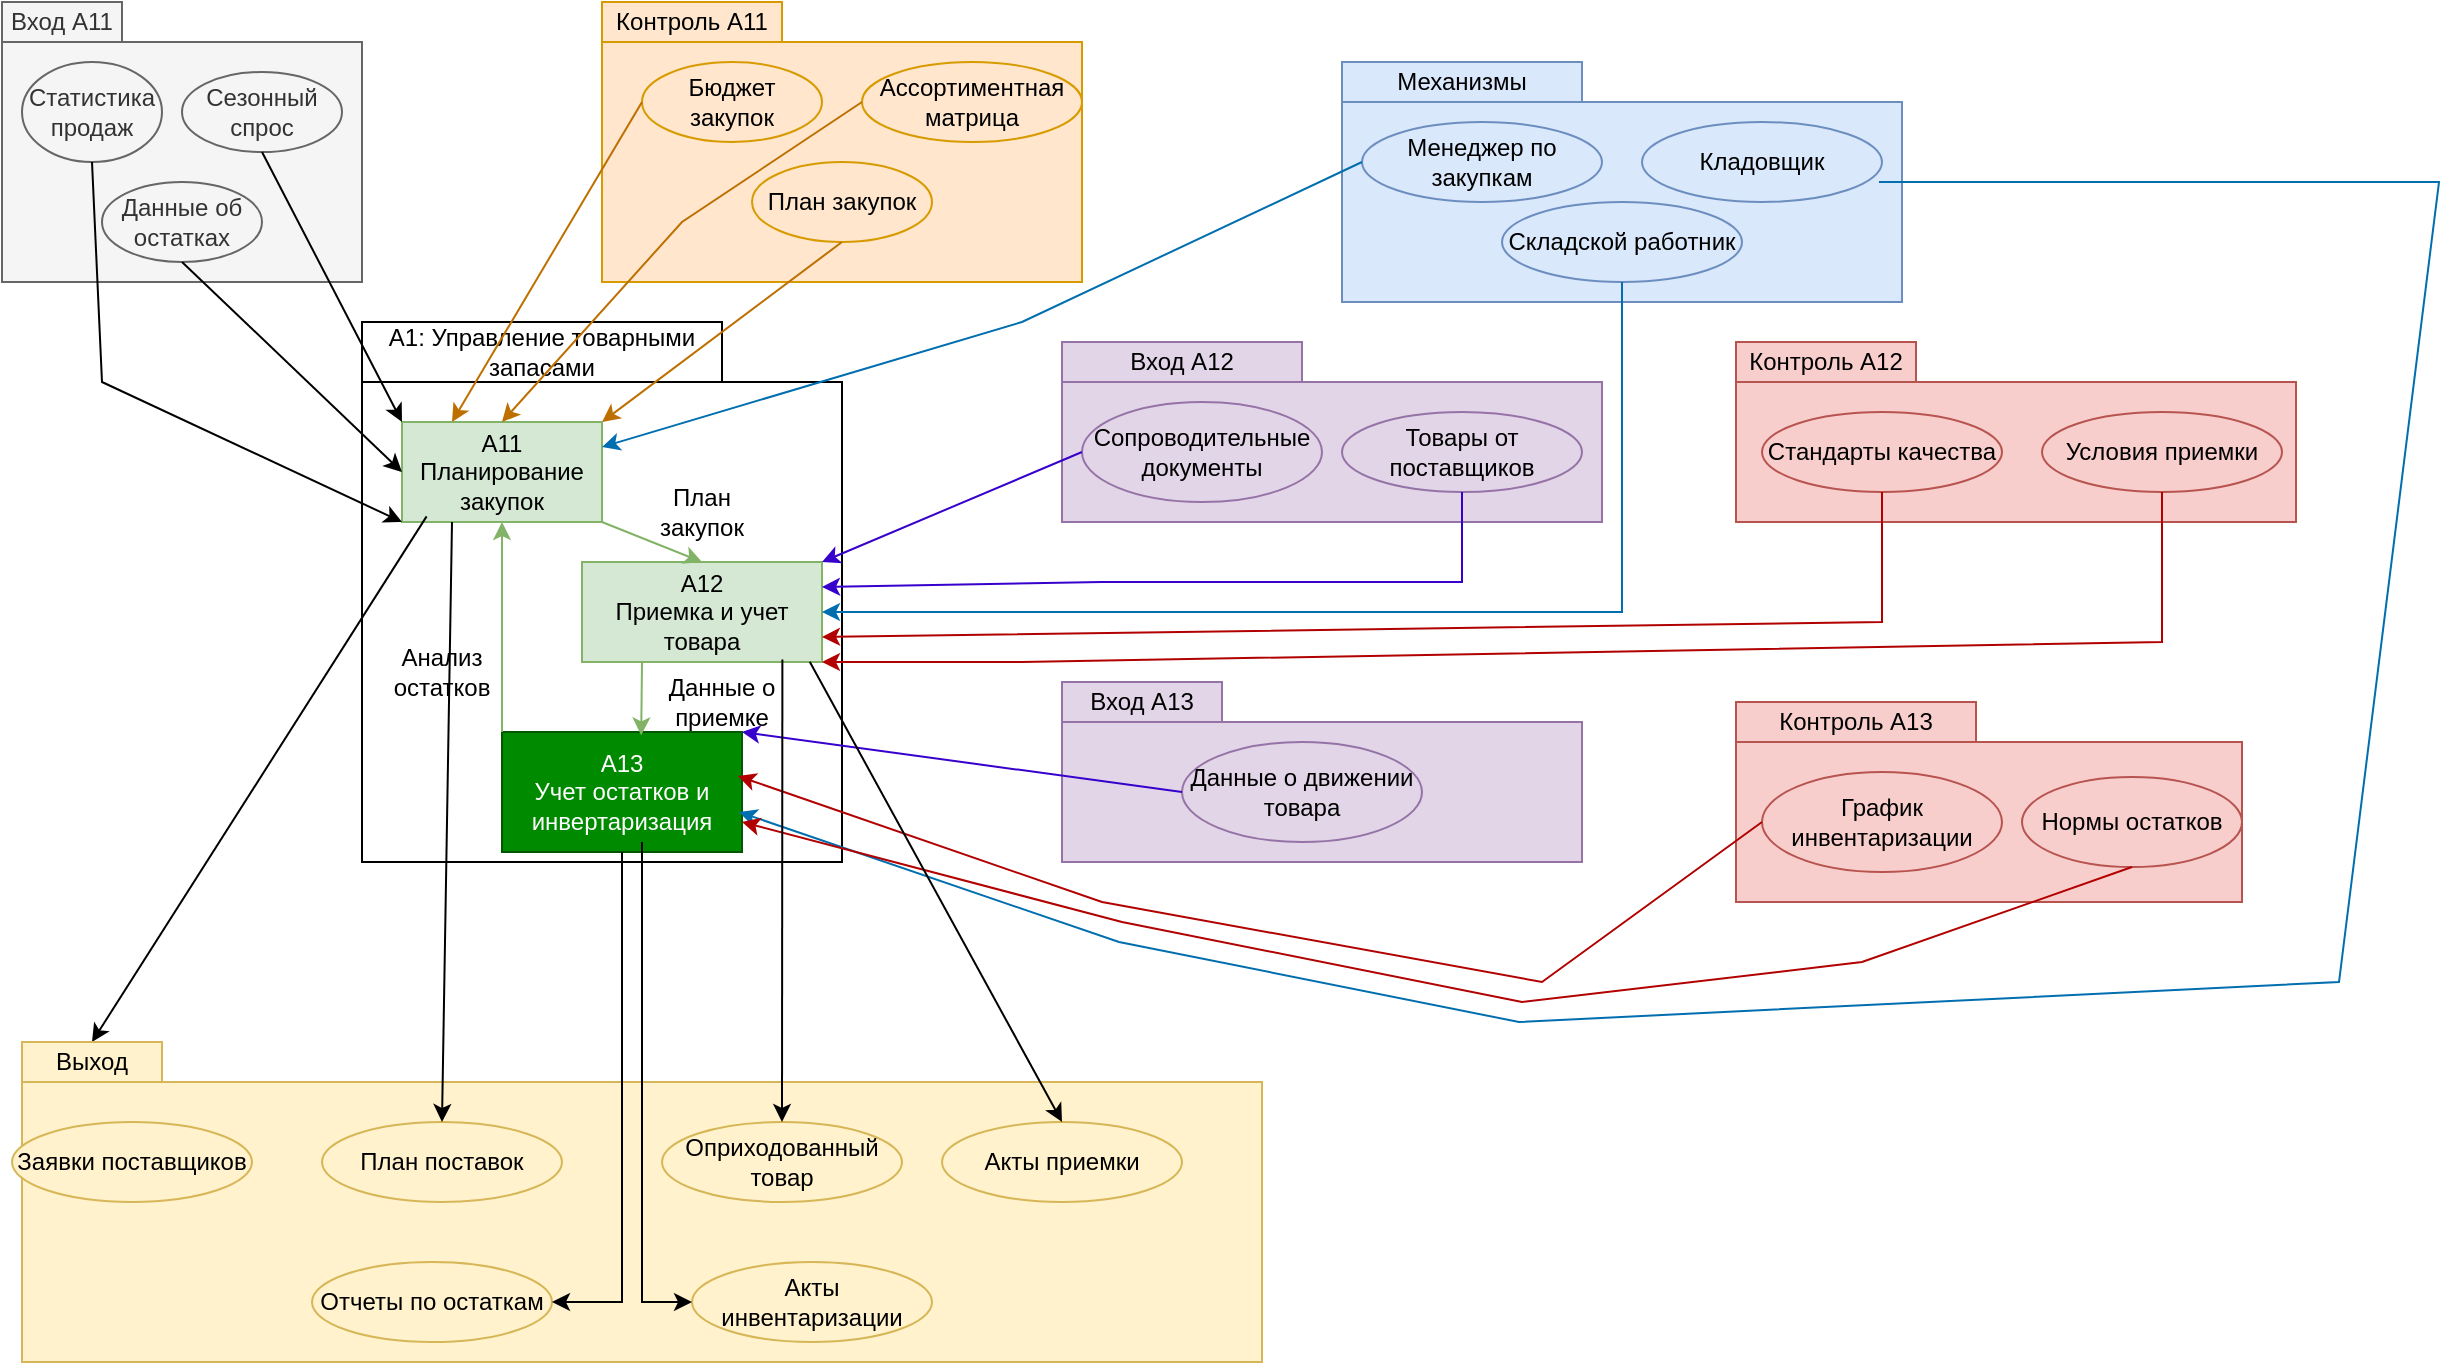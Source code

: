 <mxfile version="28.2.7">
  <diagram name="Страница — 1" id="_6Lqh0dxbF2gqRYCSrHK">
    <mxGraphModel dx="2492" dy="777" grid="1" gridSize="10" guides="1" tooltips="1" connect="1" arrows="1" fold="1" page="1" pageScale="1" pageWidth="827" pageHeight="1169" math="0" shadow="0">
      <root>
        <mxCell id="0" />
        <mxCell id="1" parent="0" />
        <mxCell id="d3LHIQOPCbbFNZvqJ1-8-1" value="" style="rounded=0;whiteSpace=wrap;html=1;fillColor=#f5f5f5;fontColor=#333333;strokeColor=#666666;" parent="1" vertex="1">
          <mxGeometry x="-320" y="110" width="180" height="120" as="geometry" />
        </mxCell>
        <mxCell id="d3LHIQOPCbbFNZvqJ1-8-2" value="Вход А11" style="rounded=0;whiteSpace=wrap;html=1;fillColor=#f5f5f5;fontColor=#333333;strokeColor=#666666;" parent="1" vertex="1">
          <mxGeometry x="-320" y="90" width="60" height="20" as="geometry" />
        </mxCell>
        <mxCell id="d3LHIQOPCbbFNZvqJ1-8-4" value="Статистика продаж" style="ellipse;whiteSpace=wrap;html=1;fillColor=#f5f5f5;fontColor=#333333;strokeColor=#666666;" parent="1" vertex="1">
          <mxGeometry x="-310" y="120" width="70" height="50" as="geometry" />
        </mxCell>
        <mxCell id="d3LHIQOPCbbFNZvqJ1-8-5" value="Сезонный спрос" style="ellipse;whiteSpace=wrap;html=1;fillColor=#f5f5f5;fontColor=#333333;strokeColor=#666666;" parent="1" vertex="1">
          <mxGeometry x="-230" y="125" width="80" height="40" as="geometry" />
        </mxCell>
        <mxCell id="d3LHIQOPCbbFNZvqJ1-8-6" value="Данные об остатках" style="ellipse;whiteSpace=wrap;html=1;fillColor=#f5f5f5;fontColor=#333333;strokeColor=#666666;" parent="1" vertex="1">
          <mxGeometry x="-270" y="180" width="80" height="40" as="geometry" />
        </mxCell>
        <mxCell id="d3LHIQOPCbbFNZvqJ1-8-7" value="" style="rounded=0;whiteSpace=wrap;html=1;fillColor=#ffe6cc;strokeColor=#d79b00;" parent="1" vertex="1">
          <mxGeometry x="-20" y="110" width="240" height="120" as="geometry" />
        </mxCell>
        <mxCell id="d3LHIQOPCbbFNZvqJ1-8-8" value="Контроль А11" style="rounded=0;whiteSpace=wrap;html=1;fillColor=#ffe6cc;strokeColor=#d79b00;" parent="1" vertex="1">
          <mxGeometry x="-20" y="90" width="90" height="20" as="geometry" />
        </mxCell>
        <mxCell id="d3LHIQOPCbbFNZvqJ1-8-9" value="Бюджет закупок" style="ellipse;whiteSpace=wrap;html=1;fillColor=#ffe6cc;strokeColor=#d79b00;" parent="1" vertex="1">
          <mxGeometry y="120" width="90" height="40" as="geometry" />
        </mxCell>
        <mxCell id="d3LHIQOPCbbFNZvqJ1-8-10" value="Ассортиментная матрица" style="ellipse;whiteSpace=wrap;html=1;fillColor=#ffe6cc;strokeColor=#d79b00;" parent="1" vertex="1">
          <mxGeometry x="110" y="120" width="110" height="40" as="geometry" />
        </mxCell>
        <mxCell id="d3LHIQOPCbbFNZvqJ1-8-11" value="План закупок" style="ellipse;whiteSpace=wrap;html=1;fillColor=#ffe6cc;strokeColor=#d79b00;" parent="1" vertex="1">
          <mxGeometry x="55" y="170" width="90" height="40" as="geometry" />
        </mxCell>
        <mxCell id="d3LHIQOPCbbFNZvqJ1-8-12" value="" style="whiteSpace=wrap;html=1;aspect=fixed;" parent="1" vertex="1">
          <mxGeometry x="-140" y="280" width="240" height="240" as="geometry" />
        </mxCell>
        <mxCell id="d3LHIQOPCbbFNZvqJ1-8-13" value="А1: Управление товарными запасами" style="rounded=0;whiteSpace=wrap;html=1;" parent="1" vertex="1">
          <mxGeometry x="-140" y="250" width="180" height="30" as="geometry" />
        </mxCell>
        <mxCell id="d3LHIQOPCbbFNZvqJ1-8-15" value="А11&lt;div&gt;Планирование закупок&lt;/div&gt;" style="rounded=0;whiteSpace=wrap;html=1;fillColor=#d5e8d4;strokeColor=#82b366;" parent="1" vertex="1">
          <mxGeometry x="-120" y="300" width="100" height="50" as="geometry" />
        </mxCell>
        <mxCell id="d3LHIQOPCbbFNZvqJ1-8-16" value="А12&lt;div&gt;Приемка и учет товара&lt;/div&gt;" style="rounded=0;whiteSpace=wrap;html=1;fillColor=#d5e8d4;strokeColor=#82b366;" parent="1" vertex="1">
          <mxGeometry x="-30" y="370" width="120" height="50" as="geometry" />
        </mxCell>
        <mxCell id="d3LHIQOPCbbFNZvqJ1-8-17" value="А13&lt;div&gt;Учет остатков и инвертаризация&lt;/div&gt;" style="rounded=0;whiteSpace=wrap;html=1;fillColor=#008a00;strokeColor=#005700;fontColor=#ffffff;" parent="1" vertex="1">
          <mxGeometry x="-70" y="455" width="120" height="60" as="geometry" />
        </mxCell>
        <mxCell id="d3LHIQOPCbbFNZvqJ1-8-18" value="" style="rounded=0;whiteSpace=wrap;html=1;fillColor=#e1d5e7;strokeColor=#9673a6;" parent="1" vertex="1">
          <mxGeometry x="210" y="280" width="270" height="70" as="geometry" />
        </mxCell>
        <mxCell id="d3LHIQOPCbbFNZvqJ1-8-19" value="Вход А12" style="rounded=0;whiteSpace=wrap;html=1;fillColor=#e1d5e7;strokeColor=#9673a6;" parent="1" vertex="1">
          <mxGeometry x="210" y="260" width="120" height="20" as="geometry" />
        </mxCell>
        <mxCell id="d3LHIQOPCbbFNZvqJ1-8-20" value="Сопроводительные документы" style="ellipse;whiteSpace=wrap;html=1;fillColor=#e1d5e7;strokeColor=#9673a6;" parent="1" vertex="1">
          <mxGeometry x="220" y="290" width="120" height="50" as="geometry" />
        </mxCell>
        <mxCell id="d3LHIQOPCbbFNZvqJ1-8-21" value="Товары от поставщиков" style="ellipse;whiteSpace=wrap;html=1;fillColor=#e1d5e7;strokeColor=#9673a6;" parent="1" vertex="1">
          <mxGeometry x="350" y="295" width="120" height="40" as="geometry" />
        </mxCell>
        <mxCell id="d3LHIQOPCbbFNZvqJ1-8-22" value="" style="rounded=0;whiteSpace=wrap;html=1;fillColor=#dae8fc;strokeColor=#6c8ebf;" parent="1" vertex="1">
          <mxGeometry x="350" y="140" width="280" height="100" as="geometry" />
        </mxCell>
        <mxCell id="d3LHIQOPCbbFNZvqJ1-8-23" value="Механизмы" style="rounded=0;whiteSpace=wrap;html=1;fillColor=#dae8fc;strokeColor=#6c8ebf;" parent="1" vertex="1">
          <mxGeometry x="350" y="120" width="120" height="20" as="geometry" />
        </mxCell>
        <mxCell id="d3LHIQOPCbbFNZvqJ1-8-24" value="Менеджер по закупкам" style="ellipse;whiteSpace=wrap;html=1;fillColor=#dae8fc;strokeColor=#6c8ebf;" parent="1" vertex="1">
          <mxGeometry x="360" y="150" width="120" height="40" as="geometry" />
        </mxCell>
        <mxCell id="d3LHIQOPCbbFNZvqJ1-8-25" value="Кладовщик" style="ellipse;whiteSpace=wrap;html=1;fillColor=#dae8fc;strokeColor=#6c8ebf;" parent="1" vertex="1">
          <mxGeometry x="500" y="150" width="120" height="40" as="geometry" />
        </mxCell>
        <mxCell id="d3LHIQOPCbbFNZvqJ1-8-26" value="Складской работник" style="ellipse;whiteSpace=wrap;html=1;fillColor=#dae8fc;strokeColor=#6c8ebf;" parent="1" vertex="1">
          <mxGeometry x="430" y="190" width="120" height="40" as="geometry" />
        </mxCell>
        <mxCell id="d3LHIQOPCbbFNZvqJ1-8-28" value="" style="rounded=0;whiteSpace=wrap;html=1;fillColor=#f8cecc;strokeColor=#b85450;" parent="1" vertex="1">
          <mxGeometry x="547" y="280" width="280" height="70" as="geometry" />
        </mxCell>
        <mxCell id="d3LHIQOPCbbFNZvqJ1-8-29" value="Контроль А12" style="rounded=0;whiteSpace=wrap;html=1;fillColor=#f8cecc;strokeColor=#b85450;" parent="1" vertex="1">
          <mxGeometry x="547" y="260" width="90" height="20" as="geometry" />
        </mxCell>
        <mxCell id="d3LHIQOPCbbFNZvqJ1-8-30" value="Стандарты качества" style="ellipse;whiteSpace=wrap;html=1;fillColor=#f8cecc;strokeColor=#b85450;" parent="1" vertex="1">
          <mxGeometry x="560" y="295" width="120" height="40" as="geometry" />
        </mxCell>
        <mxCell id="d3LHIQOPCbbFNZvqJ1-8-31" value="Условия приемки" style="ellipse;whiteSpace=wrap;html=1;fillColor=#f8cecc;strokeColor=#b85450;" parent="1" vertex="1">
          <mxGeometry x="700" y="295" width="120" height="40" as="geometry" />
        </mxCell>
        <mxCell id="d3LHIQOPCbbFNZvqJ1-8-32" value="" style="rounded=0;whiteSpace=wrap;html=1;fillColor=#e1d5e7;strokeColor=#9673a6;" parent="1" vertex="1">
          <mxGeometry x="210" y="450" width="260" height="70" as="geometry" />
        </mxCell>
        <mxCell id="d3LHIQOPCbbFNZvqJ1-8-33" value="Вход А13" style="rounded=0;whiteSpace=wrap;html=1;fillColor=#e1d5e7;strokeColor=#9673a6;" parent="1" vertex="1">
          <mxGeometry x="210" y="430" width="80" height="20" as="geometry" />
        </mxCell>
        <mxCell id="d3LHIQOPCbbFNZvqJ1-8-34" value="Данные о движении товара" style="ellipse;whiteSpace=wrap;html=1;fillColor=#e1d5e7;strokeColor=#9673a6;" parent="1" vertex="1">
          <mxGeometry x="270" y="460" width="120" height="50" as="geometry" />
        </mxCell>
        <mxCell id="d3LHIQOPCbbFNZvqJ1-8-35" value="" style="rounded=0;whiteSpace=wrap;html=1;fillColor=#f8cecc;strokeColor=#b85450;" parent="1" vertex="1">
          <mxGeometry x="547" y="460" width="253" height="80" as="geometry" />
        </mxCell>
        <mxCell id="d3LHIQOPCbbFNZvqJ1-8-36" value="Контроль А13" style="rounded=0;whiteSpace=wrap;html=1;fillColor=#f8cecc;strokeColor=#b85450;" parent="1" vertex="1">
          <mxGeometry x="547" y="440" width="120" height="20" as="geometry" />
        </mxCell>
        <mxCell id="d3LHIQOPCbbFNZvqJ1-8-37" value="График инвентаризации" style="ellipse;whiteSpace=wrap;html=1;fillColor=#f8cecc;strokeColor=#b85450;" parent="1" vertex="1">
          <mxGeometry x="560" y="475" width="120" height="50" as="geometry" />
        </mxCell>
        <mxCell id="d3LHIQOPCbbFNZvqJ1-8-38" value="Нормы остатков" style="ellipse;whiteSpace=wrap;html=1;fillColor=#f8cecc;strokeColor=#b85450;" parent="1" vertex="1">
          <mxGeometry x="690" y="477.5" width="110" height="45" as="geometry" />
        </mxCell>
        <mxCell id="d3LHIQOPCbbFNZvqJ1-8-39" value="" style="rounded=0;whiteSpace=wrap;html=1;fillColor=#fff2cc;strokeColor=#d6b656;" parent="1" vertex="1">
          <mxGeometry x="-310" y="630" width="620" height="140" as="geometry" />
        </mxCell>
        <mxCell id="d3LHIQOPCbbFNZvqJ1-8-41" value="Заявки поставщиков" style="ellipse;whiteSpace=wrap;html=1;fillColor=#fff2cc;strokeColor=#d6b656;" parent="1" vertex="1">
          <mxGeometry x="-315" y="650" width="120" height="40" as="geometry" />
        </mxCell>
        <mxCell id="d3LHIQOPCbbFNZvqJ1-8-42" value="План поставок" style="ellipse;whiteSpace=wrap;html=1;fillColor=#fff2cc;strokeColor=#d6b656;" parent="1" vertex="1">
          <mxGeometry x="-160" y="650" width="120" height="40" as="geometry" />
        </mxCell>
        <mxCell id="d3LHIQOPCbbFNZvqJ1-8-43" value="Оприходованный товар" style="ellipse;whiteSpace=wrap;html=1;fillColor=#fff2cc;strokeColor=#d6b656;" parent="1" vertex="1">
          <mxGeometry x="10" y="650" width="120" height="40" as="geometry" />
        </mxCell>
        <mxCell id="d3LHIQOPCbbFNZvqJ1-8-44" value="Акты приемки" style="ellipse;whiteSpace=wrap;html=1;fillColor=#fff2cc;strokeColor=#d6b656;" parent="1" vertex="1">
          <mxGeometry x="150" y="650" width="120" height="40" as="geometry" />
        </mxCell>
        <mxCell id="d3LHIQOPCbbFNZvqJ1-8-45" value="Отчеты по остаткам" style="ellipse;whiteSpace=wrap;html=1;fillColor=#fff2cc;strokeColor=#d6b656;" parent="1" vertex="1">
          <mxGeometry x="-165" y="720" width="120" height="40" as="geometry" />
        </mxCell>
        <mxCell id="d3LHIQOPCbbFNZvqJ1-8-46" value="Акты инвентаризации" style="ellipse;whiteSpace=wrap;html=1;fillColor=#fff2cc;strokeColor=#d6b656;" parent="1" vertex="1">
          <mxGeometry x="25" y="720" width="120" height="40" as="geometry" />
        </mxCell>
        <mxCell id="d3LHIQOPCbbFNZvqJ1-8-48" value="" style="endArrow=classic;html=1;rounded=0;exitX=0.5;exitY=1;exitDx=0;exitDy=0;entryX=0;entryY=1;entryDx=0;entryDy=0;strokeColor=#000000;" parent="1" source="d3LHIQOPCbbFNZvqJ1-8-4" target="d3LHIQOPCbbFNZvqJ1-8-15" edge="1">
          <mxGeometry width="50" height="50" relative="1" as="geometry">
            <mxPoint x="-390" y="300" as="sourcePoint" />
            <mxPoint x="-340" y="250" as="targetPoint" />
            <Array as="points">
              <mxPoint x="-270" y="280" />
            </Array>
          </mxGeometry>
        </mxCell>
        <mxCell id="d3LHIQOPCbbFNZvqJ1-8-49" value="" style="endArrow=classic;html=1;rounded=0;exitX=0.5;exitY=1;exitDx=0;exitDy=0;entryX=0;entryY=0;entryDx=0;entryDy=0;" parent="1" source="d3LHIQOPCbbFNZvqJ1-8-5" target="d3LHIQOPCbbFNZvqJ1-8-15" edge="1">
          <mxGeometry width="50" height="50" relative="1" as="geometry">
            <mxPoint x="-80" y="180" as="sourcePoint" />
            <mxPoint x="-30" y="130" as="targetPoint" />
          </mxGeometry>
        </mxCell>
        <mxCell id="d3LHIQOPCbbFNZvqJ1-8-50" value="" style="endArrow=classic;html=1;rounded=0;exitX=0.5;exitY=1;exitDx=0;exitDy=0;entryX=0;entryY=0.5;entryDx=0;entryDy=0;" parent="1" source="d3LHIQOPCbbFNZvqJ1-8-6" target="d3LHIQOPCbbFNZvqJ1-8-15" edge="1">
          <mxGeometry width="50" height="50" relative="1" as="geometry">
            <mxPoint x="-260" y="420" as="sourcePoint" />
            <mxPoint x="-210" y="370" as="targetPoint" />
          </mxGeometry>
        </mxCell>
        <mxCell id="d3LHIQOPCbbFNZvqJ1-8-51" value="" style="endArrow=classic;html=1;rounded=0;exitX=0;exitY=0.5;exitDx=0;exitDy=0;entryX=0.25;entryY=0;entryDx=0;entryDy=0;fillColor=#f0a30a;strokeColor=#BD7000;" parent="1" source="d3LHIQOPCbbFNZvqJ1-8-9" target="d3LHIQOPCbbFNZvqJ1-8-15" edge="1">
          <mxGeometry width="50" height="50" relative="1" as="geometry">
            <mxPoint x="-290" y="480" as="sourcePoint" />
            <mxPoint x="-240" y="430" as="targetPoint" />
          </mxGeometry>
        </mxCell>
        <mxCell id="d3LHIQOPCbbFNZvqJ1-8-52" value="" style="endArrow=classic;html=1;rounded=0;exitX=0;exitY=0.5;exitDx=0;exitDy=0;entryX=0.5;entryY=0;entryDx=0;entryDy=0;fillColor=#f0a30a;strokeColor=#BD7000;" parent="1" source="d3LHIQOPCbbFNZvqJ1-8-10" target="d3LHIQOPCbbFNZvqJ1-8-15" edge="1">
          <mxGeometry width="50" height="50" relative="1" as="geometry">
            <mxPoint x="250" y="240" as="sourcePoint" />
            <mxPoint x="300" y="190" as="targetPoint" />
            <Array as="points">
              <mxPoint x="20" y="200" />
            </Array>
          </mxGeometry>
        </mxCell>
        <mxCell id="d3LHIQOPCbbFNZvqJ1-8-53" value="" style="endArrow=classic;html=1;rounded=0;exitX=0.5;exitY=1;exitDx=0;exitDy=0;entryX=1;entryY=0;entryDx=0;entryDy=0;fillColor=#f0a30a;strokeColor=#BD7000;" parent="1" source="d3LHIQOPCbbFNZvqJ1-8-11" target="d3LHIQOPCbbFNZvqJ1-8-15" edge="1">
          <mxGeometry width="50" height="50" relative="1" as="geometry">
            <mxPoint x="130" y="340" as="sourcePoint" />
            <mxPoint x="180" y="290" as="targetPoint" />
          </mxGeometry>
        </mxCell>
        <mxCell id="d3LHIQOPCbbFNZvqJ1-8-54" value="" style="endArrow=classic;html=1;rounded=0;exitX=0;exitY=0.5;exitDx=0;exitDy=0;entryX=1;entryY=0.25;entryDx=0;entryDy=0;fillColor=#1ba1e2;strokeColor=#006EAF;" parent="1" source="d3LHIQOPCbbFNZvqJ1-8-24" target="d3LHIQOPCbbFNZvqJ1-8-15" edge="1">
          <mxGeometry width="50" height="50" relative="1" as="geometry">
            <mxPoint x="120" y="370" as="sourcePoint" />
            <mxPoint x="170" y="320" as="targetPoint" />
            <Array as="points">
              <mxPoint x="190" y="250" />
            </Array>
          </mxGeometry>
        </mxCell>
        <mxCell id="d3LHIQOPCbbFNZvqJ1-8-55" value="" style="endArrow=classic;html=1;rounded=0;exitX=1;exitY=1;exitDx=0;exitDy=0;entryX=0.5;entryY=0;entryDx=0;entryDy=0;fillColor=#d5e8d4;gradientColor=#97d077;strokeColor=#82b366;" parent="1" source="d3LHIQOPCbbFNZvqJ1-8-15" target="d3LHIQOPCbbFNZvqJ1-8-16" edge="1">
          <mxGeometry width="50" height="50" relative="1" as="geometry">
            <mxPoint x="120" y="390" as="sourcePoint" />
            <mxPoint x="170" y="340" as="targetPoint" />
          </mxGeometry>
        </mxCell>
        <mxCell id="d3LHIQOPCbbFNZvqJ1-8-56" value="План закупок" style="text;html=1;whiteSpace=wrap;strokeColor=none;fillColor=none;align=center;verticalAlign=middle;rounded=0;" parent="1" vertex="1">
          <mxGeometry y="330" width="60" height="30" as="geometry" />
        </mxCell>
        <mxCell id="d3LHIQOPCbbFNZvqJ1-8-57" value="" style="endArrow=classic;html=1;rounded=0;exitX=0.5;exitY=1;exitDx=0;exitDy=0;entryX=1;entryY=0.5;entryDx=0;entryDy=0;fillColor=#1ba1e2;strokeColor=#006EAF;" parent="1" source="d3LHIQOPCbbFNZvqJ1-8-26" target="d3LHIQOPCbbFNZvqJ1-8-16" edge="1">
          <mxGeometry width="50" height="50" relative="1" as="geometry">
            <mxPoint x="420" y="470" as="sourcePoint" />
            <mxPoint x="490" y="420" as="targetPoint" />
            <Array as="points">
              <mxPoint x="490" y="395" />
            </Array>
          </mxGeometry>
        </mxCell>
        <mxCell id="d3LHIQOPCbbFNZvqJ1-8-58" value="" style="endArrow=classic;html=1;rounded=0;exitX=1;exitY=0.5;exitDx=0;exitDy=0;entryX=1;entryY=0.75;entryDx=0;entryDy=0;fillColor=#1ba1e2;strokeColor=#006EAF;" parent="1" edge="1">
          <mxGeometry width="50" height="50" relative="1" as="geometry">
            <mxPoint x="618.5" y="180" as="sourcePoint" />
            <mxPoint x="48.5" y="495" as="targetPoint" />
            <Array as="points">
              <mxPoint x="898.5" y="180" />
              <mxPoint x="848.5" y="580" />
              <mxPoint x="438.5" y="600" />
              <mxPoint x="238.5" y="560" />
            </Array>
          </mxGeometry>
        </mxCell>
        <mxCell id="d3LHIQOPCbbFNZvqJ1-8-60" value="" style="endArrow=classic;html=1;rounded=0;exitX=0;exitY=0.5;exitDx=0;exitDy=0;entryX=1;entryY=0;entryDx=0;entryDy=0;fillColor=#6a00ff;strokeColor=#3700CC;" parent="1" source="d3LHIQOPCbbFNZvqJ1-8-20" target="d3LHIQOPCbbFNZvqJ1-8-16" edge="1">
          <mxGeometry width="50" height="50" relative="1" as="geometry">
            <mxPoint x="490" y="480" as="sourcePoint" />
            <mxPoint x="540" y="430" as="targetPoint" />
          </mxGeometry>
        </mxCell>
        <mxCell id="d3LHIQOPCbbFNZvqJ1-8-61" value="" style="endArrow=classic;html=1;rounded=0;exitX=0.5;exitY=1;exitDx=0;exitDy=0;entryX=1;entryY=0.25;entryDx=0;entryDy=0;fillColor=#6a00ff;strokeColor=#3700CC;" parent="1" source="d3LHIQOPCbbFNZvqJ1-8-21" target="d3LHIQOPCbbFNZvqJ1-8-16" edge="1">
          <mxGeometry width="50" height="50" relative="1" as="geometry">
            <mxPoint x="320" y="430" as="sourcePoint" />
            <mxPoint x="370" y="380" as="targetPoint" />
            <Array as="points">
              <mxPoint x="410" y="380" />
              <mxPoint x="230" y="380" />
            </Array>
          </mxGeometry>
        </mxCell>
        <mxCell id="d3LHIQOPCbbFNZvqJ1-8-62" value="" style="endArrow=classic;html=1;rounded=0;exitX=0.5;exitY=1;exitDx=0;exitDy=0;entryX=1;entryY=0.75;entryDx=0;entryDy=0;fillColor=#e51400;strokeColor=#B20000;" parent="1" source="d3LHIQOPCbbFNZvqJ1-8-30" target="d3LHIQOPCbbFNZvqJ1-8-16" edge="1">
          <mxGeometry width="50" height="50" relative="1" as="geometry">
            <mxPoint x="530" y="420" as="sourcePoint" />
            <mxPoint x="230" y="410" as="targetPoint" />
            <Array as="points">
              <mxPoint x="620" y="400" />
            </Array>
          </mxGeometry>
        </mxCell>
        <mxCell id="d3LHIQOPCbbFNZvqJ1-8-63" value="" style="endArrow=classic;html=1;rounded=0;exitX=0.5;exitY=1;exitDx=0;exitDy=0;entryX=1;entryY=1;entryDx=0;entryDy=0;fillColor=#e51400;strokeColor=#B20000;" parent="1" source="d3LHIQOPCbbFNZvqJ1-8-31" target="d3LHIQOPCbbFNZvqJ1-8-16" edge="1">
          <mxGeometry width="50" height="50" relative="1" as="geometry">
            <mxPoint x="650" y="390" as="sourcePoint" />
            <mxPoint x="400" y="420" as="targetPoint" />
            <Array as="points">
              <mxPoint x="760" y="410" />
              <mxPoint x="190" y="420" />
            </Array>
          </mxGeometry>
        </mxCell>
        <mxCell id="d3LHIQOPCbbFNZvqJ1-8-64" value="" style="endArrow=classic;html=1;rounded=0;exitX=0;exitY=0.5;exitDx=0;exitDy=0;entryX=1;entryY=0;entryDx=0;entryDy=0;fillColor=#6a00ff;strokeColor=#3700CC;" parent="1" source="d3LHIQOPCbbFNZvqJ1-8-34" target="d3LHIQOPCbbFNZvqJ1-8-17" edge="1">
          <mxGeometry width="50" height="50" relative="1" as="geometry">
            <mxPoint x="110" y="580" as="sourcePoint" />
            <mxPoint x="160" y="530" as="targetPoint" />
          </mxGeometry>
        </mxCell>
        <mxCell id="d3LHIQOPCbbFNZvqJ1-8-65" value="" style="endArrow=classic;html=1;rounded=0;exitX=0;exitY=0.5;exitDx=0;exitDy=0;entryX=0.983;entryY=0.367;entryDx=0;entryDy=0;entryPerimeter=0;fillColor=#e51400;strokeColor=#B20000;" parent="1" source="d3LHIQOPCbbFNZvqJ1-8-37" target="d3LHIQOPCbbFNZvqJ1-8-17" edge="1">
          <mxGeometry width="50" height="50" relative="1" as="geometry">
            <mxPoint x="460" y="580" as="sourcePoint" />
            <mxPoint x="340" y="560" as="targetPoint" />
            <Array as="points">
              <mxPoint x="450" y="580" />
              <mxPoint x="230" y="540" />
            </Array>
          </mxGeometry>
        </mxCell>
        <mxCell id="d3LHIQOPCbbFNZvqJ1-8-66" value="" style="endArrow=classic;html=1;rounded=0;exitX=0.5;exitY=1;exitDx=0;exitDy=0;entryX=1;entryY=0.75;entryDx=0;entryDy=0;fillColor=#e51400;strokeColor=#B20000;" parent="1" source="d3LHIQOPCbbFNZvqJ1-8-38" target="d3LHIQOPCbbFNZvqJ1-8-17" edge="1">
          <mxGeometry width="50" height="50" relative="1" as="geometry">
            <mxPoint x="670" y="730" as="sourcePoint" />
            <mxPoint x="450" y="590" as="targetPoint" />
            <Array as="points">
              <mxPoint x="610" y="570" />
              <mxPoint x="440" y="590" />
              <mxPoint x="240" y="550" />
            </Array>
          </mxGeometry>
        </mxCell>
        <mxCell id="d3LHIQOPCbbFNZvqJ1-8-68" value="" style="endArrow=classic;html=1;rounded=0;exitX=0;exitY=0;exitDx=0;exitDy=0;entryX=0.5;entryY=1;entryDx=0;entryDy=0;fillColor=#d5e8d4;strokeColor=#82b366;gradientColor=#97d077;" parent="1" source="d3LHIQOPCbbFNZvqJ1-8-17" target="d3LHIQOPCbbFNZvqJ1-8-15" edge="1">
          <mxGeometry width="50" height="50" relative="1" as="geometry">
            <mxPoint x="-110" y="470" as="sourcePoint" />
            <mxPoint x="-60" y="420" as="targetPoint" />
          </mxGeometry>
        </mxCell>
        <mxCell id="d3LHIQOPCbbFNZvqJ1-8-69" value="Анализ остатков" style="text;html=1;whiteSpace=wrap;strokeColor=none;fillColor=none;align=center;verticalAlign=middle;rounded=0;" parent="1" vertex="1">
          <mxGeometry x="-130" y="410" width="60" height="30" as="geometry" />
        </mxCell>
        <mxCell id="d3LHIQOPCbbFNZvqJ1-8-70" value="" style="endArrow=classic;html=1;rounded=0;exitX=0.25;exitY=1;exitDx=0;exitDy=0;entryX=0.58;entryY=0.028;entryDx=0;entryDy=0;entryPerimeter=0;fillColor=#d5e8d4;gradientColor=#97d077;strokeColor=#82b366;" parent="1" source="d3LHIQOPCbbFNZvqJ1-8-16" target="d3LHIQOPCbbFNZvqJ1-8-17" edge="1">
          <mxGeometry width="50" height="50" relative="1" as="geometry">
            <mxPoint x="-90" y="560" as="sourcePoint" />
            <mxPoint x="-40" y="510" as="targetPoint" />
          </mxGeometry>
        </mxCell>
        <mxCell id="d3LHIQOPCbbFNZvqJ1-8-71" value="Данные о приемке" style="text;html=1;whiteSpace=wrap;strokeColor=none;fillColor=none;align=center;verticalAlign=middle;rounded=0;" parent="1" vertex="1">
          <mxGeometry x="10" y="425" width="60" height="30" as="geometry" />
        </mxCell>
        <mxCell id="d3LHIQOPCbbFNZvqJ1-8-74" value="" style="endArrow=classic;html=1;rounded=0;exitX=0.25;exitY=1;exitDx=0;exitDy=0;entryX=0.5;entryY=0;entryDx=0;entryDy=0;" parent="1" source="d3LHIQOPCbbFNZvqJ1-8-15" target="d3LHIQOPCbbFNZvqJ1-8-42" edge="1">
          <mxGeometry width="50" height="50" relative="1" as="geometry">
            <mxPoint x="-280" y="530" as="sourcePoint" />
            <mxPoint x="-230" y="480" as="targetPoint" />
            <Array as="points" />
          </mxGeometry>
        </mxCell>
        <mxCell id="d3LHIQOPCbbFNZvqJ1-8-75" value="" style="endArrow=classic;html=1;rounded=0;exitX=0.835;exitY=0.976;exitDx=0;exitDy=0;exitPerimeter=0;entryX=0.5;entryY=0;entryDx=0;entryDy=0;" parent="1" source="d3LHIQOPCbbFNZvqJ1-8-16" target="d3LHIQOPCbbFNZvqJ1-8-43" edge="1">
          <mxGeometry width="50" height="50" relative="1" as="geometry">
            <mxPoint x="80" y="590" as="sourcePoint" />
            <mxPoint x="130" y="540" as="targetPoint" />
          </mxGeometry>
        </mxCell>
        <mxCell id="d3LHIQOPCbbFNZvqJ1-8-76" value="" style="endArrow=classic;html=1;rounded=0;exitX=0.949;exitY=0.997;exitDx=0;exitDy=0;exitPerimeter=0;entryX=0.5;entryY=0;entryDx=0;entryDy=0;" parent="1" source="d3LHIQOPCbbFNZvqJ1-8-16" target="d3LHIQOPCbbFNZvqJ1-8-44" edge="1">
          <mxGeometry width="50" height="50" relative="1" as="geometry">
            <mxPoint x="170" y="610" as="sourcePoint" />
            <mxPoint x="220" y="560" as="targetPoint" />
          </mxGeometry>
        </mxCell>
        <mxCell id="d3LHIQOPCbbFNZvqJ1-8-77" value="" style="endArrow=classic;html=1;rounded=0;exitX=0.123;exitY=0.944;exitDx=0;exitDy=0;exitPerimeter=0;entryX=0.5;entryY=0;entryDx=0;entryDy=0;" parent="1" source="d3LHIQOPCbbFNZvqJ1-8-15" target="d3LHIQOPCbbFNZvqJ1-8-40" edge="1">
          <mxGeometry width="50" height="50" relative="1" as="geometry">
            <mxPoint x="-108" y="347" as="sourcePoint" />
            <mxPoint x="-255" y="650" as="targetPoint" />
            <Array as="points" />
          </mxGeometry>
        </mxCell>
        <mxCell id="d3LHIQOPCbbFNZvqJ1-8-40" value="Выход" style="rounded=0;whiteSpace=wrap;html=1;fillColor=#fff2cc;strokeColor=#d6b656;" parent="1" vertex="1">
          <mxGeometry x="-310" y="610" width="70" height="20" as="geometry" />
        </mxCell>
        <mxCell id="d3LHIQOPCbbFNZvqJ1-8-79" value="" style="endArrow=classic;html=1;rounded=0;exitX=0.5;exitY=1;exitDx=0;exitDy=0;entryX=1;entryY=0.5;entryDx=0;entryDy=0;" parent="1" source="d3LHIQOPCbbFNZvqJ1-8-17" target="d3LHIQOPCbbFNZvqJ1-8-45" edge="1">
          <mxGeometry width="50" height="50" relative="1" as="geometry">
            <mxPoint x="-100" y="910" as="sourcePoint" />
            <mxPoint x="-50" y="860" as="targetPoint" />
            <Array as="points">
              <mxPoint x="-10" y="740" />
            </Array>
          </mxGeometry>
        </mxCell>
        <mxCell id="d3LHIQOPCbbFNZvqJ1-8-80" value="" style="endArrow=classic;html=1;rounded=0;entryX=0;entryY=0.5;entryDx=0;entryDy=0;" parent="1" target="d3LHIQOPCbbFNZvqJ1-8-46" edge="1">
          <mxGeometry width="50" height="50" relative="1" as="geometry">
            <mxPoint y="510" as="sourcePoint" />
            <mxPoint x="90" y="830" as="targetPoint" />
            <Array as="points">
              <mxPoint y="740" />
            </Array>
          </mxGeometry>
        </mxCell>
      </root>
    </mxGraphModel>
  </diagram>
</mxfile>
